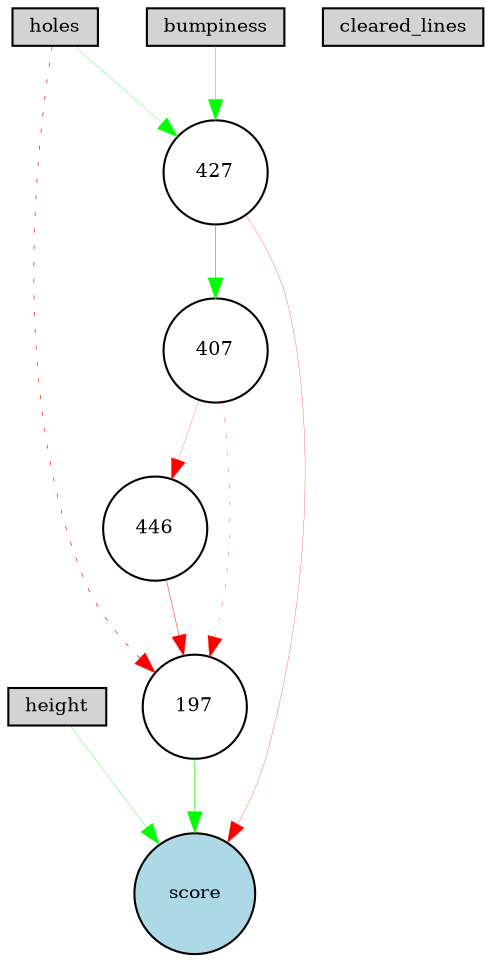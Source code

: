 digraph {
	node [fontsize=9 height=0.2 shape=circle width=0.2]
	height [fillcolor=lightgray shape=box style=filled]
	bumpiness [fillcolor=lightgray shape=box style=filled]
	holes [fillcolor=lightgray shape=box style=filled]
	cleared_lines [fillcolor=lightgray shape=box style=filled]
	score [fillcolor=lightblue style=filled]
	197 [fillcolor=white style=filled]
	427 [fillcolor=white style=filled]
	407 [fillcolor=white style=filled]
	446 [fillcolor=white style=filled]
	height -> score [color=green penwidth=0.17022372728532698 style=solid]
	197 -> score [color=green penwidth=0.322633248888782 style=solid]
	holes -> 197 [color=red penwidth=0.3178353538951789 style=dotted]
	407 -> 197 [color=red penwidth=0.14414876397006998 style=dotted]
	holes -> 427 [color=green penwidth=0.1563419866393925 style=solid]
	427 -> 407 [color=green penwidth=0.3680563637282269 style=solid]
	427 -> score [color=red penwidth=0.12880757126420797 style=solid]
	bumpiness -> 427 [color=green penwidth=0.24590473596748091 style=solid]
	407 -> 446 [color=red penwidth=0.10248698590584183 style=solid]
	446 -> 197 [color=red penwidth=0.21469658729135005 style=solid]
}
